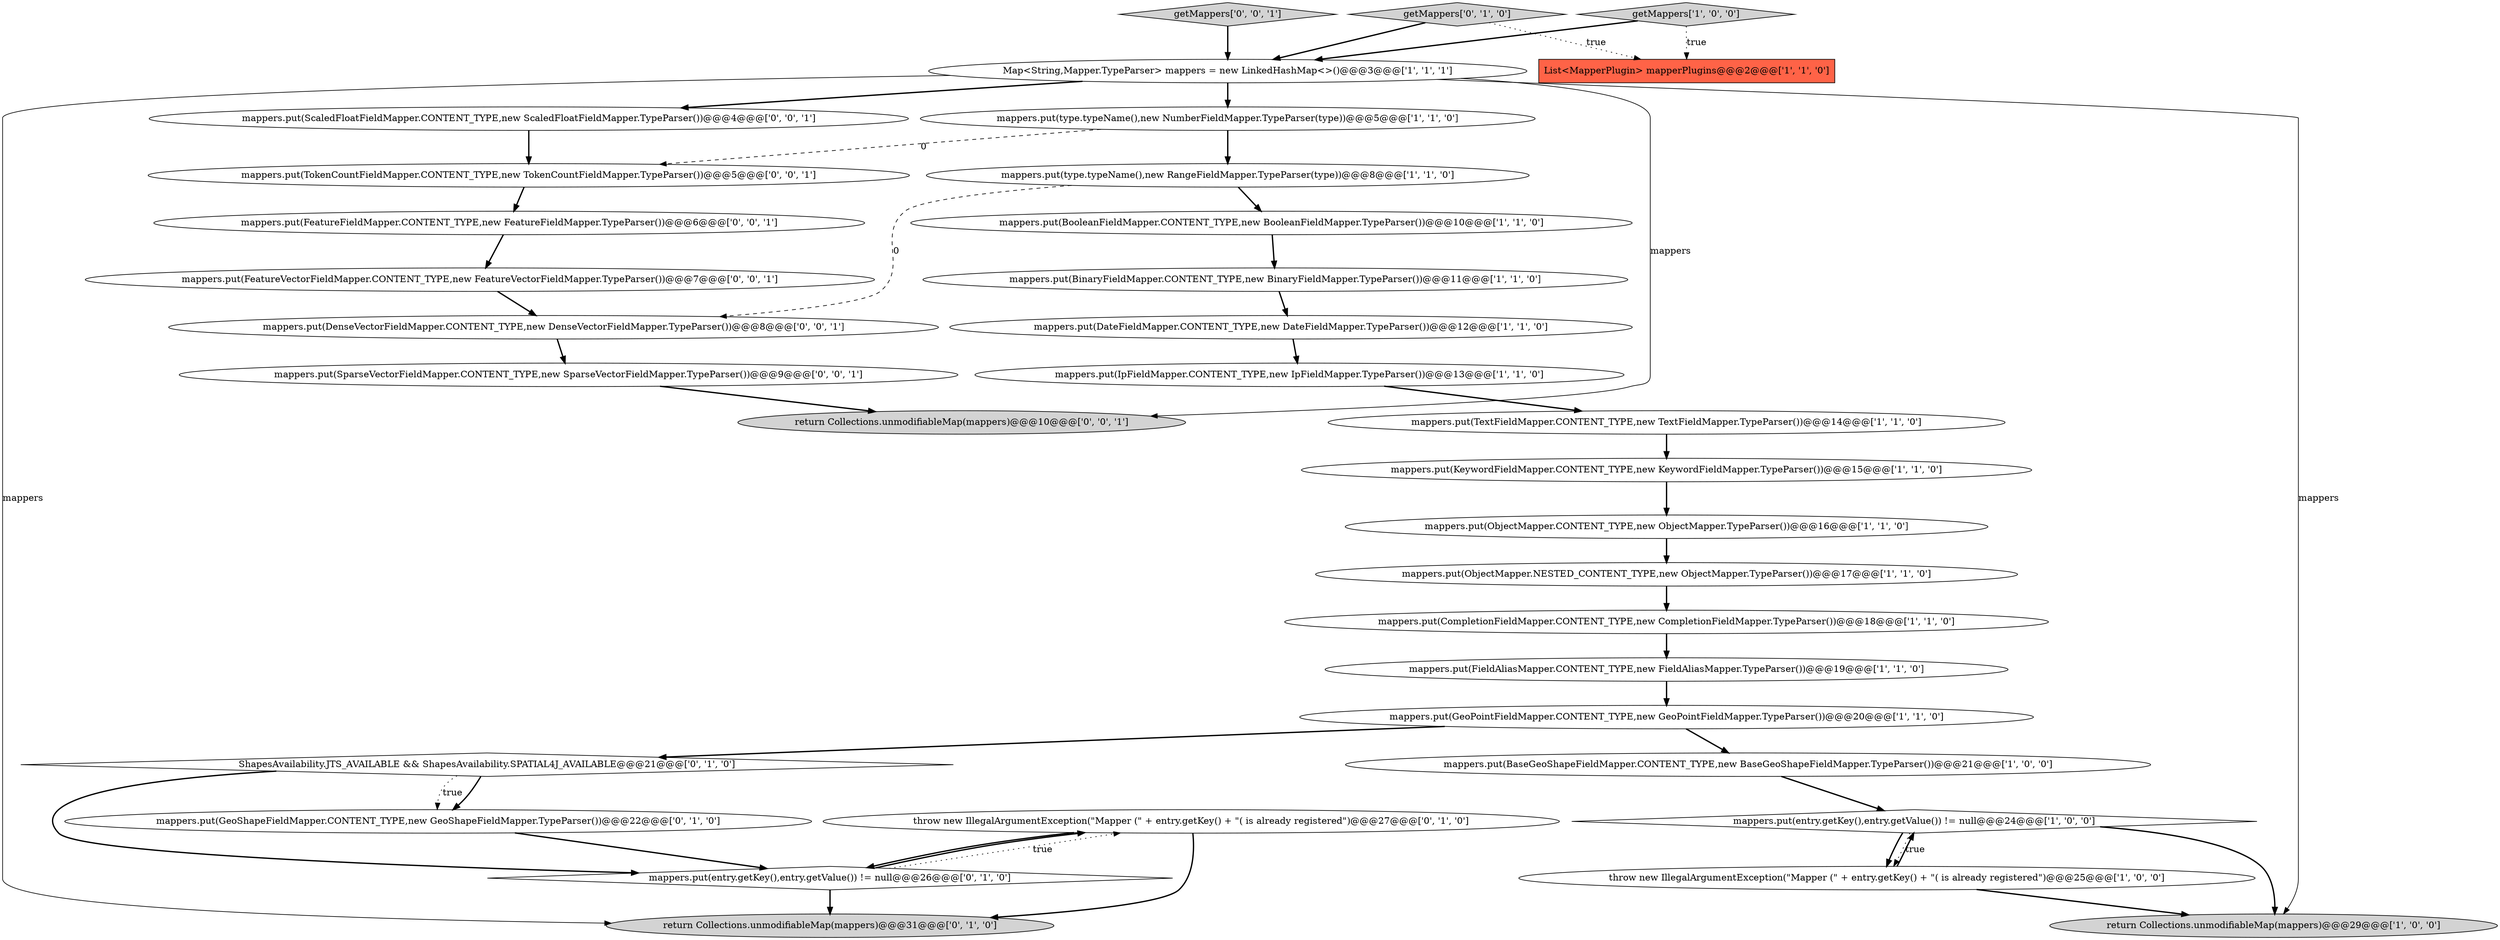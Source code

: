 digraph {
22 [style = filled, label = "throw new IllegalArgumentException(\"Mapper (\" + entry.getKey() + \"( is already registered\")@@@27@@@['0', '1', '0']", fillcolor = white, shape = ellipse image = "AAA0AAABBB2BBB"];
29 [style = filled, label = "mappers.put(ScaledFloatFieldMapper.CONTENT_TYPE,new ScaledFloatFieldMapper.TypeParser())@@@4@@@['0', '0', '1']", fillcolor = white, shape = ellipse image = "AAA0AAABBB3BBB"];
10 [style = filled, label = "mappers.put(DateFieldMapper.CONTENT_TYPE,new DateFieldMapper.TypeParser())@@@12@@@['1', '1', '0']", fillcolor = white, shape = ellipse image = "AAA0AAABBB1BBB"];
15 [style = filled, label = "return Collections.unmodifiableMap(mappers)@@@29@@@['1', '0', '0']", fillcolor = lightgray, shape = ellipse image = "AAA0AAABBB1BBB"];
32 [style = filled, label = "mappers.put(TokenCountFieldMapper.CONTENT_TYPE,new TokenCountFieldMapper.TypeParser())@@@5@@@['0', '0', '1']", fillcolor = white, shape = ellipse image = "AAA0AAABBB3BBB"];
20 [style = filled, label = "return Collections.unmodifiableMap(mappers)@@@31@@@['0', '1', '0']", fillcolor = lightgray, shape = ellipse image = "AAA0AAABBB2BBB"];
14 [style = filled, label = "mappers.put(KeywordFieldMapper.CONTENT_TYPE,new KeywordFieldMapper.TypeParser())@@@15@@@['1', '1', '0']", fillcolor = white, shape = ellipse image = "AAA0AAABBB1BBB"];
4 [style = filled, label = "mappers.put(type.typeName(),new RangeFieldMapper.TypeParser(type))@@@8@@@['1', '1', '0']", fillcolor = white, shape = ellipse image = "AAA0AAABBB1BBB"];
9 [style = filled, label = "mappers.put(GeoPointFieldMapper.CONTENT_TYPE,new GeoPointFieldMapper.TypeParser())@@@20@@@['1', '1', '0']", fillcolor = white, shape = ellipse image = "AAA0AAABBB1BBB"];
23 [style = filled, label = "mappers.put(entry.getKey(),entry.getValue()) != null@@@26@@@['0', '1', '0']", fillcolor = white, shape = diamond image = "AAA0AAABBB2BBB"];
5 [style = filled, label = "mappers.put(TextFieldMapper.CONTENT_TYPE,new TextFieldMapper.TypeParser())@@@14@@@['1', '1', '0']", fillcolor = white, shape = ellipse image = "AAA0AAABBB1BBB"];
13 [style = filled, label = "getMappers['1', '0', '0']", fillcolor = lightgray, shape = diamond image = "AAA0AAABBB1BBB"];
6 [style = filled, label = "mappers.put(IpFieldMapper.CONTENT_TYPE,new IpFieldMapper.TypeParser())@@@13@@@['1', '1', '0']", fillcolor = white, shape = ellipse image = "AAA0AAABBB1BBB"];
8 [style = filled, label = "mappers.put(ObjectMapper.CONTENT_TYPE,new ObjectMapper.TypeParser())@@@16@@@['1', '1', '0']", fillcolor = white, shape = ellipse image = "AAA0AAABBB1BBB"];
27 [style = filled, label = "return Collections.unmodifiableMap(mappers)@@@10@@@['0', '0', '1']", fillcolor = lightgray, shape = ellipse image = "AAA0AAABBB3BBB"];
11 [style = filled, label = "mappers.put(ObjectMapper.NESTED_CONTENT_TYPE,new ObjectMapper.TypeParser())@@@17@@@['1', '1', '0']", fillcolor = white, shape = ellipse image = "AAA0AAABBB1BBB"];
30 [style = filled, label = "mappers.put(SparseVectorFieldMapper.CONTENT_TYPE,new SparseVectorFieldMapper.TypeParser())@@@9@@@['0', '0', '1']", fillcolor = white, shape = ellipse image = "AAA0AAABBB3BBB"];
25 [style = filled, label = "mappers.put(GeoShapeFieldMapper.CONTENT_TYPE,new GeoShapeFieldMapper.TypeParser())@@@22@@@['0', '1', '0']", fillcolor = white, shape = ellipse image = "AAA1AAABBB2BBB"];
26 [style = filled, label = "mappers.put(DenseVectorFieldMapper.CONTENT_TYPE,new DenseVectorFieldMapper.TypeParser())@@@8@@@['0', '0', '1']", fillcolor = white, shape = ellipse image = "AAA0AAABBB3BBB"];
12 [style = filled, label = "Map<String,Mapper.TypeParser> mappers = new LinkedHashMap<>()@@@3@@@['1', '1', '1']", fillcolor = white, shape = ellipse image = "AAA0AAABBB1BBB"];
18 [style = filled, label = "mappers.put(BinaryFieldMapper.CONTENT_TYPE,new BinaryFieldMapper.TypeParser())@@@11@@@['1', '1', '0']", fillcolor = white, shape = ellipse image = "AAA0AAABBB1BBB"];
16 [style = filled, label = "mappers.put(entry.getKey(),entry.getValue()) != null@@@24@@@['1', '0', '0']", fillcolor = white, shape = diamond image = "AAA0AAABBB1BBB"];
2 [style = filled, label = "throw new IllegalArgumentException(\"Mapper (\" + entry.getKey() + \"( is already registered\")@@@25@@@['1', '0', '0']", fillcolor = white, shape = ellipse image = "AAA0AAABBB1BBB"];
21 [style = filled, label = "ShapesAvailability.JTS_AVAILABLE && ShapesAvailability.SPATIAL4J_AVAILABLE@@@21@@@['0', '1', '0']", fillcolor = white, shape = diamond image = "AAA0AAABBB2BBB"];
3 [style = filled, label = "List<MapperPlugin> mapperPlugins@@@2@@@['1', '1', '0']", fillcolor = tomato, shape = box image = "AAA0AAABBB1BBB"];
24 [style = filled, label = "getMappers['0', '1', '0']", fillcolor = lightgray, shape = diamond image = "AAA0AAABBB2BBB"];
19 [style = filled, label = "mappers.put(BooleanFieldMapper.CONTENT_TYPE,new BooleanFieldMapper.TypeParser())@@@10@@@['1', '1', '0']", fillcolor = white, shape = ellipse image = "AAA0AAABBB1BBB"];
28 [style = filled, label = "getMappers['0', '0', '1']", fillcolor = lightgray, shape = diamond image = "AAA0AAABBB3BBB"];
1 [style = filled, label = "mappers.put(CompletionFieldMapper.CONTENT_TYPE,new CompletionFieldMapper.TypeParser())@@@18@@@['1', '1', '0']", fillcolor = white, shape = ellipse image = "AAA0AAABBB1BBB"];
33 [style = filled, label = "mappers.put(FeatureVectorFieldMapper.CONTENT_TYPE,new FeatureVectorFieldMapper.TypeParser())@@@7@@@['0', '0', '1']", fillcolor = white, shape = ellipse image = "AAA0AAABBB3BBB"];
31 [style = filled, label = "mappers.put(FeatureFieldMapper.CONTENT_TYPE,new FeatureFieldMapper.TypeParser())@@@6@@@['0', '0', '1']", fillcolor = white, shape = ellipse image = "AAA0AAABBB3BBB"];
0 [style = filled, label = "mappers.put(type.typeName(),new NumberFieldMapper.TypeParser(type))@@@5@@@['1', '1', '0']", fillcolor = white, shape = ellipse image = "AAA0AAABBB1BBB"];
7 [style = filled, label = "mappers.put(BaseGeoShapeFieldMapper.CONTENT_TYPE,new BaseGeoShapeFieldMapper.TypeParser())@@@21@@@['1', '0', '0']", fillcolor = white, shape = ellipse image = "AAA0AAABBB1BBB"];
17 [style = filled, label = "mappers.put(FieldAliasMapper.CONTENT_TYPE,new FieldAliasMapper.TypeParser())@@@19@@@['1', '1', '0']", fillcolor = white, shape = ellipse image = "AAA0AAABBB1BBB"];
25->23 [style = bold, label=""];
12->0 [style = bold, label=""];
5->14 [style = bold, label=""];
23->22 [style = bold, label=""];
4->26 [style = dashed, label="0"];
0->4 [style = bold, label=""];
10->6 [style = bold, label=""];
28->12 [style = bold, label=""];
16->2 [style = dotted, label="true"];
7->16 [style = bold, label=""];
0->32 [style = dashed, label="0"];
16->15 [style = bold, label=""];
11->1 [style = bold, label=""];
9->21 [style = bold, label=""];
22->20 [style = bold, label=""];
12->15 [style = solid, label="mappers"];
12->27 [style = solid, label="mappers"];
24->3 [style = dotted, label="true"];
16->2 [style = bold, label=""];
30->27 [style = bold, label=""];
21->25 [style = bold, label=""];
8->11 [style = bold, label=""];
23->22 [style = dotted, label="true"];
13->12 [style = bold, label=""];
4->19 [style = bold, label=""];
29->32 [style = bold, label=""];
32->31 [style = bold, label=""];
23->20 [style = bold, label=""];
18->10 [style = bold, label=""];
17->9 [style = bold, label=""];
1->17 [style = bold, label=""];
14->8 [style = bold, label=""];
6->5 [style = bold, label=""];
13->3 [style = dotted, label="true"];
12->29 [style = bold, label=""];
2->16 [style = bold, label=""];
24->12 [style = bold, label=""];
22->23 [style = bold, label=""];
21->23 [style = bold, label=""];
31->33 [style = bold, label=""];
26->30 [style = bold, label=""];
19->18 [style = bold, label=""];
12->20 [style = solid, label="mappers"];
2->15 [style = bold, label=""];
21->25 [style = dotted, label="true"];
33->26 [style = bold, label=""];
9->7 [style = bold, label=""];
}
